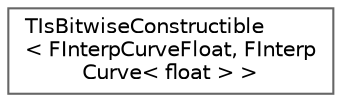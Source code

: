 digraph "Graphical Class Hierarchy"
{
 // INTERACTIVE_SVG=YES
 // LATEX_PDF_SIZE
  bgcolor="transparent";
  edge [fontname=Helvetica,fontsize=10,labelfontname=Helvetica,labelfontsize=10];
  node [fontname=Helvetica,fontsize=10,shape=box,height=0.2,width=0.4];
  rankdir="LR";
  Node0 [id="Node000000",label="TIsBitwiseConstructible\l\< FInterpCurveFloat, FInterp\lCurve\< float \> \>",height=0.2,width=0.4,color="grey40", fillcolor="white", style="filled",URL="$de/dd2/structTIsBitwiseConstructible_3_01FInterpCurveFloat_00_01FInterpCurve_3_01float_01_4_01_4.html",tooltip=" "];
}
